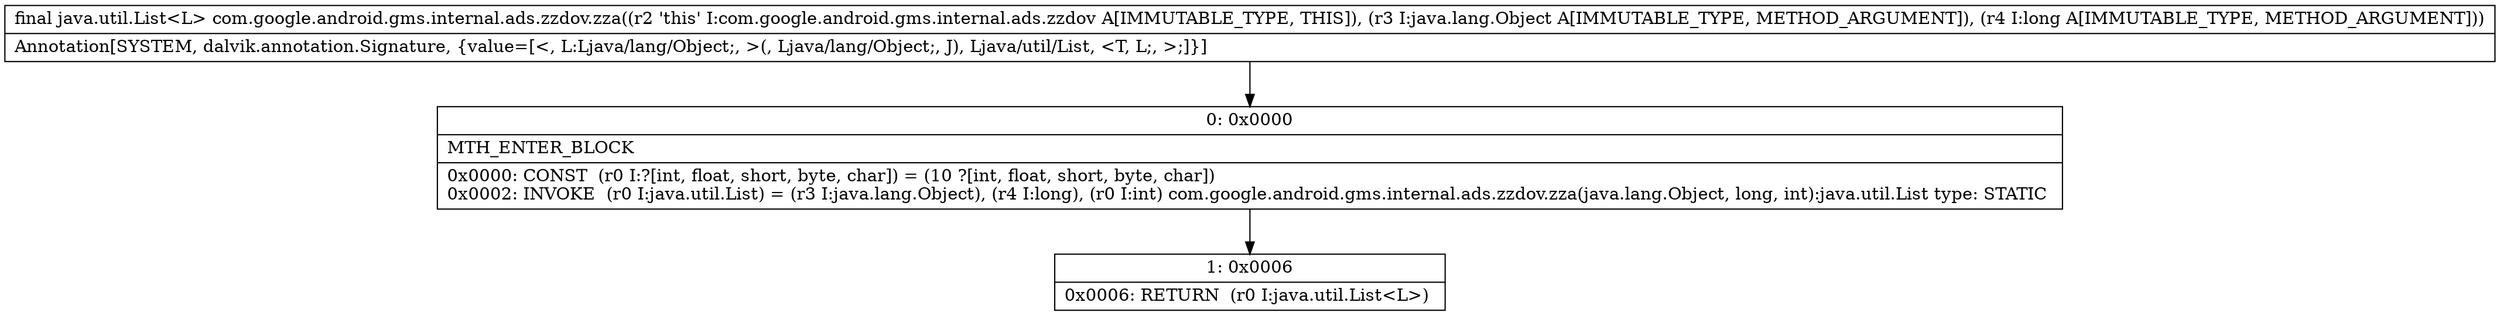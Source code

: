 digraph "CFG forcom.google.android.gms.internal.ads.zzdov.zza(Ljava\/lang\/Object;J)Ljava\/util\/List;" {
Node_0 [shape=record,label="{0\:\ 0x0000|MTH_ENTER_BLOCK\l|0x0000: CONST  (r0 I:?[int, float, short, byte, char]) = (10 ?[int, float, short, byte, char]) \l0x0002: INVOKE  (r0 I:java.util.List) = (r3 I:java.lang.Object), (r4 I:long), (r0 I:int) com.google.android.gms.internal.ads.zzdov.zza(java.lang.Object, long, int):java.util.List type: STATIC \l}"];
Node_1 [shape=record,label="{1\:\ 0x0006|0x0006: RETURN  (r0 I:java.util.List\<L\>) \l}"];
MethodNode[shape=record,label="{final java.util.List\<L\> com.google.android.gms.internal.ads.zzdov.zza((r2 'this' I:com.google.android.gms.internal.ads.zzdov A[IMMUTABLE_TYPE, THIS]), (r3 I:java.lang.Object A[IMMUTABLE_TYPE, METHOD_ARGUMENT]), (r4 I:long A[IMMUTABLE_TYPE, METHOD_ARGUMENT]))  | Annotation[SYSTEM, dalvik.annotation.Signature, \{value=[\<, L:Ljava\/lang\/Object;, \>(, Ljava\/lang\/Object;, J), Ljava\/util\/List, \<T, L;, \>;]\}]\l}"];
MethodNode -> Node_0;
Node_0 -> Node_1;
}

